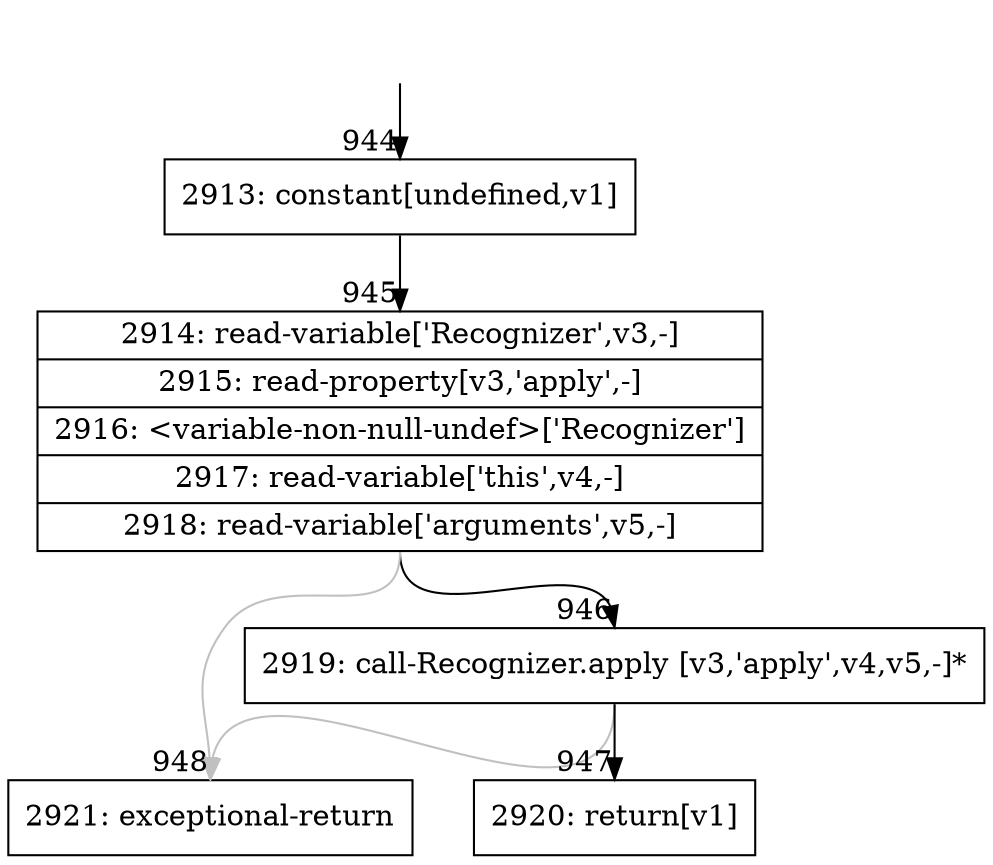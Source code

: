 digraph {
rankdir="TD"
BB_entry85[shape=none,label=""];
BB_entry85 -> BB944 [tailport=s, headport=n, headlabel="    944"]
BB944 [shape=record label="{2913: constant[undefined,v1]}" ] 
BB944 -> BB945 [tailport=s, headport=n, headlabel="      945"]
BB945 [shape=record label="{2914: read-variable['Recognizer',v3,-]|2915: read-property[v3,'apply',-]|2916: \<variable-non-null-undef\>['Recognizer']|2917: read-variable['this',v4,-]|2918: read-variable['arguments',v5,-]}" ] 
BB945 -> BB946 [tailport=s, headport=n, headlabel="      946"]
BB945 -> BB948 [tailport=s, headport=n, color=gray, headlabel="      948"]
BB946 [shape=record label="{2919: call-Recognizer.apply [v3,'apply',v4,v5,-]*}" ] 
BB946 -> BB947 [tailport=s, headport=n, headlabel="      947"]
BB946 -> BB948 [tailport=s, headport=n, color=gray]
BB947 [shape=record label="{2920: return[v1]}" ] 
BB948 [shape=record label="{2921: exceptional-return}" ] 
//#$~ 1546
}
